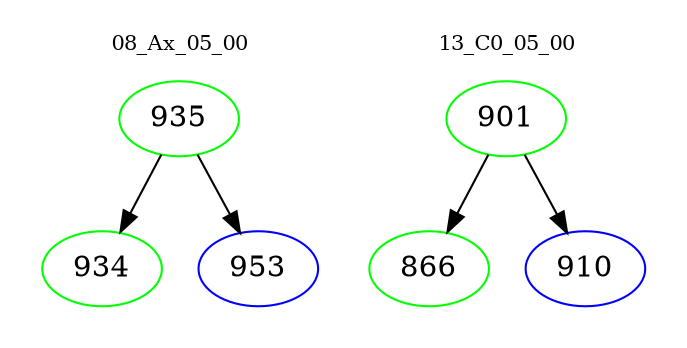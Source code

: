 digraph{
subgraph cluster_0 {
color = white
label = "08_Ax_05_00";
fontsize=10;
T0_935 [label="935", color="green"]
T0_935 -> T0_934 [color="black"]
T0_934 [label="934", color="green"]
T0_935 -> T0_953 [color="black"]
T0_953 [label="953", color="blue"]
}
subgraph cluster_1 {
color = white
label = "13_C0_05_00";
fontsize=10;
T1_901 [label="901", color="green"]
T1_901 -> T1_866 [color="black"]
T1_866 [label="866", color="green"]
T1_901 -> T1_910 [color="black"]
T1_910 [label="910", color="blue"]
}
}
